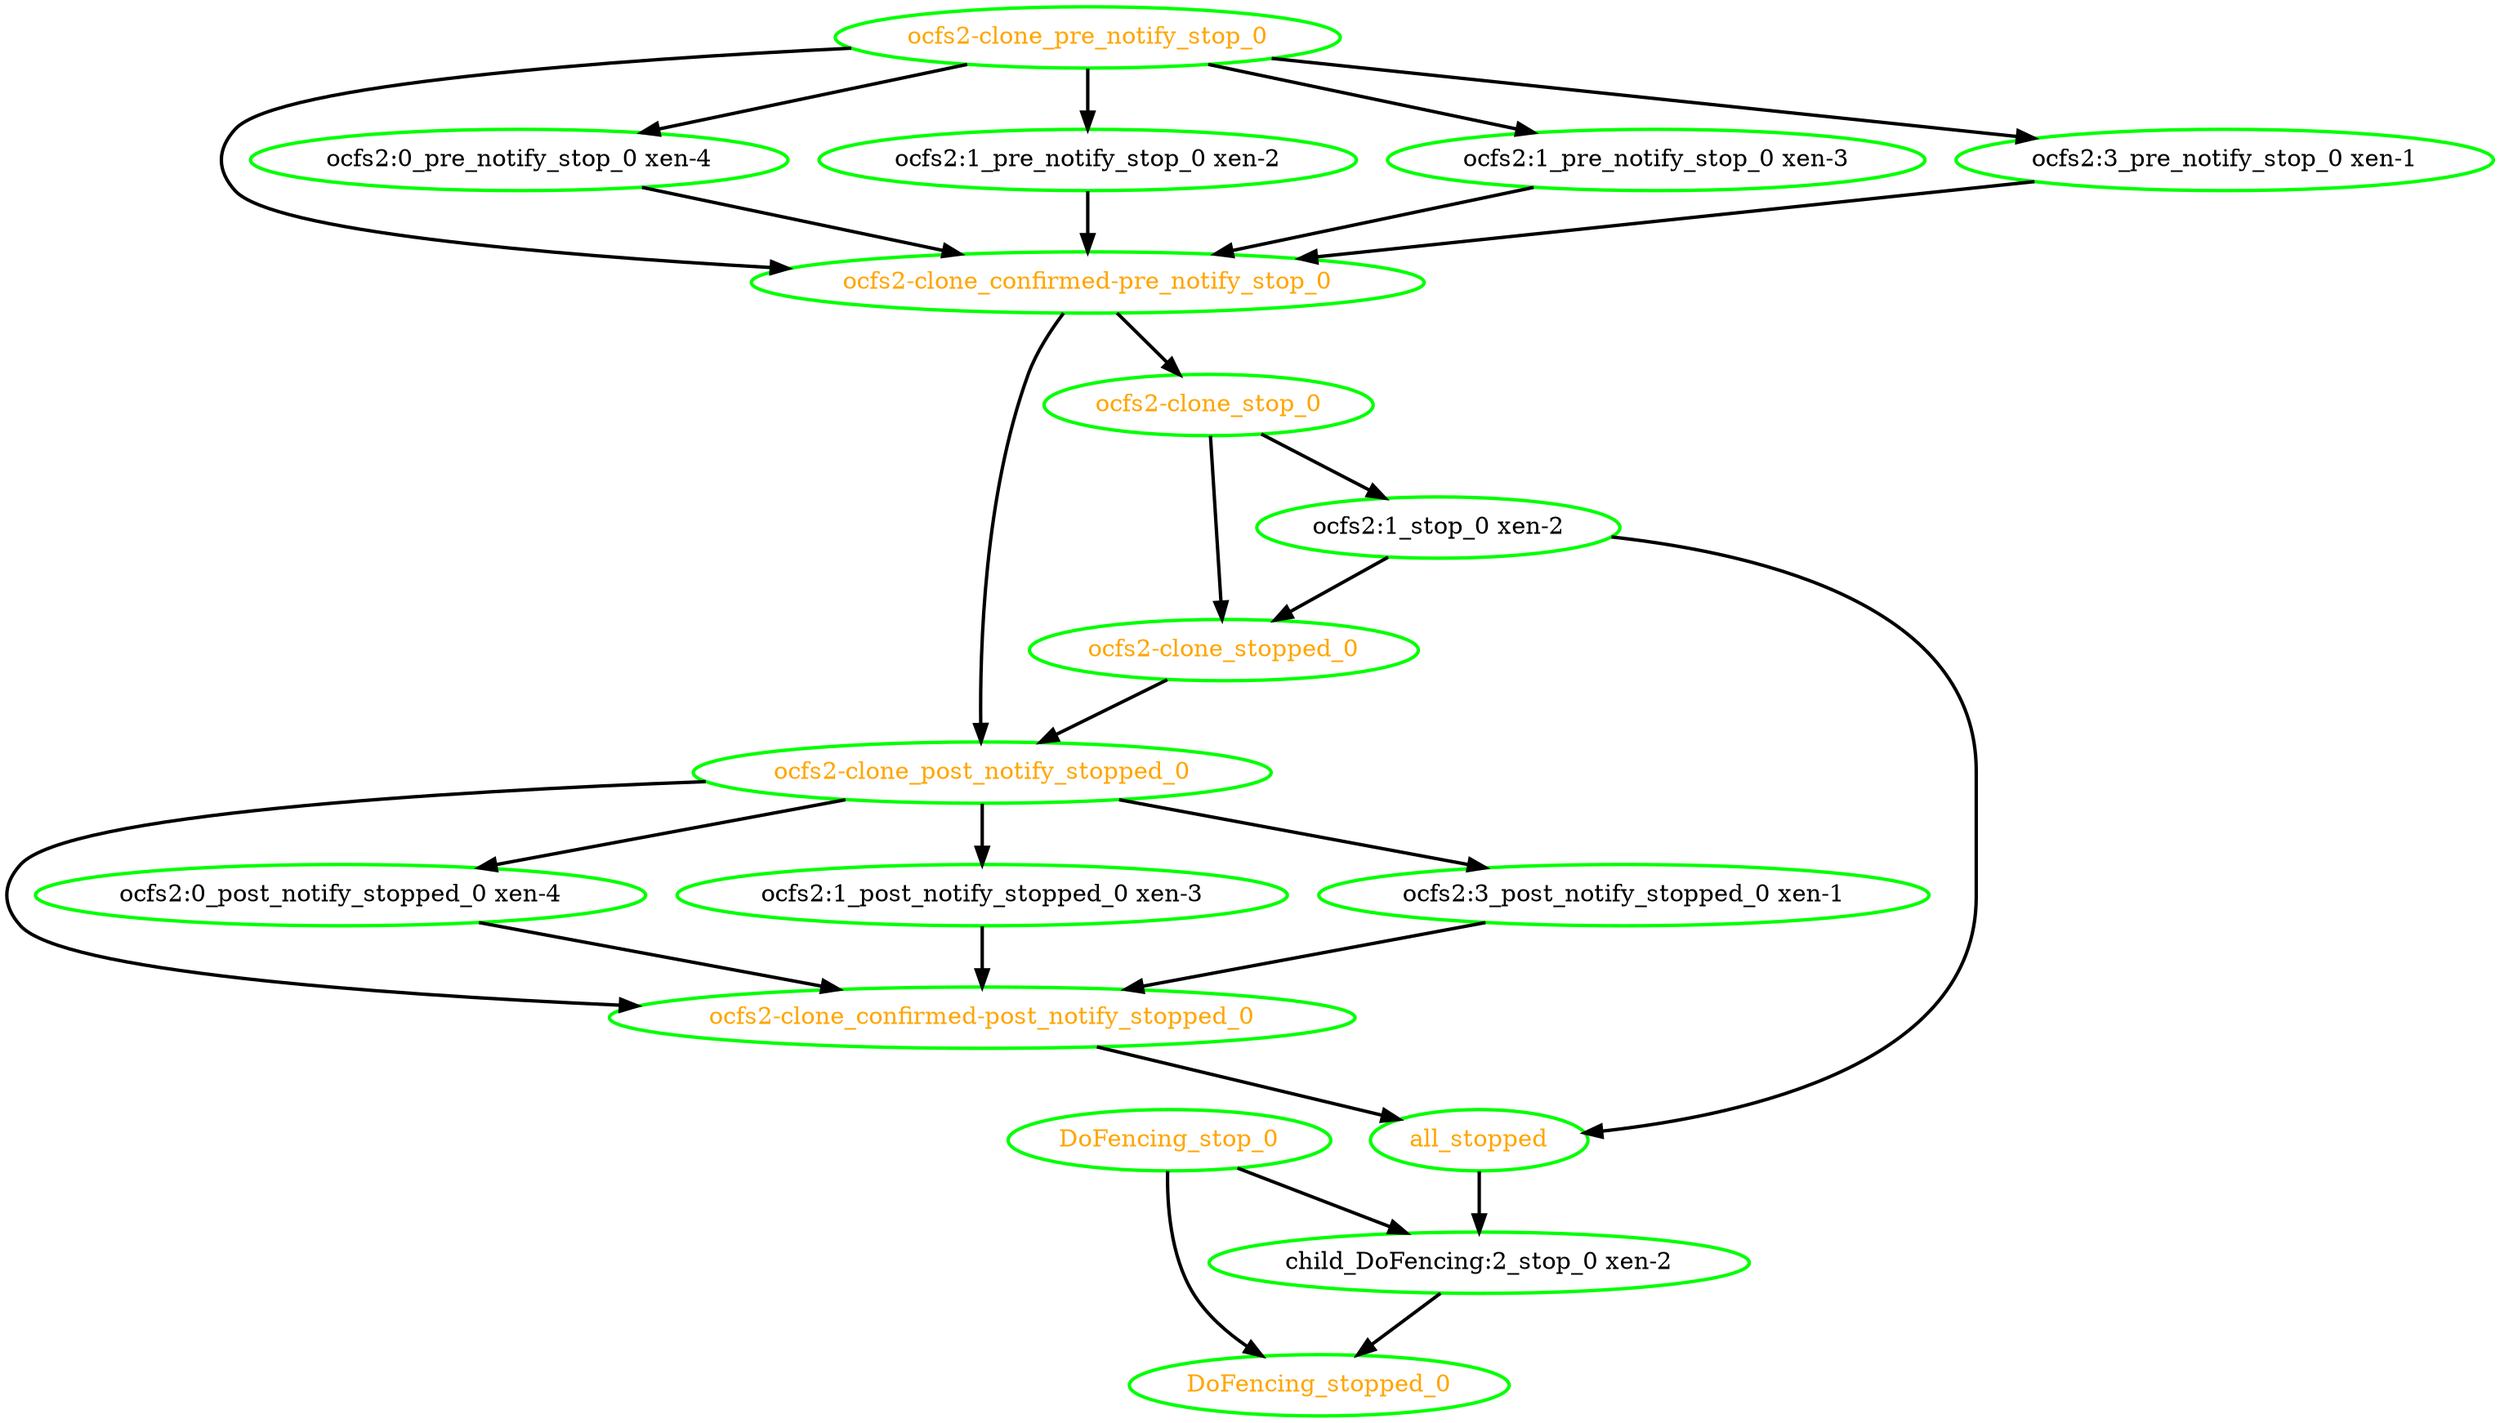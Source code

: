  digraph "g" {
"DoFencing_stop_0" -> "DoFencing_stopped_0" [ style = bold]
"DoFencing_stop_0" -> "child_DoFencing:2_stop_0 xen-2" [ style = bold]
"DoFencing_stop_0" [ style=bold color="green" fontcolor="orange" ]
"DoFencing_stopped_0" [ style=bold color="green" fontcolor="orange" ]
"all_stopped" -> "child_DoFencing:2_stop_0 xen-2" [ style = bold]
"all_stopped" [ style=bold color="green" fontcolor="orange" ]
"child_DoFencing:2_stop_0 xen-2" -> "DoFencing_stopped_0" [ style = bold]
"child_DoFencing:2_stop_0 xen-2" [ style=bold color="green" fontcolor="black" ]
"ocfs2-clone_confirmed-post_notify_stopped_0" -> "all_stopped" [ style = bold]
"ocfs2-clone_confirmed-post_notify_stopped_0" [ style=bold color="green" fontcolor="orange" ]
"ocfs2-clone_confirmed-pre_notify_stop_0" -> "ocfs2-clone_post_notify_stopped_0" [ style = bold]
"ocfs2-clone_confirmed-pre_notify_stop_0" -> "ocfs2-clone_stop_0" [ style = bold]
"ocfs2-clone_confirmed-pre_notify_stop_0" [ style=bold color="green" fontcolor="orange" ]
"ocfs2-clone_post_notify_stopped_0" -> "ocfs2-clone_confirmed-post_notify_stopped_0" [ style = bold]
"ocfs2-clone_post_notify_stopped_0" -> "ocfs2:0_post_notify_stopped_0 xen-4" [ style = bold]
"ocfs2-clone_post_notify_stopped_0" -> "ocfs2:1_post_notify_stopped_0 xen-3" [ style = bold]
"ocfs2-clone_post_notify_stopped_0" -> "ocfs2:3_post_notify_stopped_0 xen-1" [ style = bold]
"ocfs2-clone_post_notify_stopped_0" [ style=bold color="green" fontcolor="orange" ]
"ocfs2-clone_pre_notify_stop_0" -> "ocfs2-clone_confirmed-pre_notify_stop_0" [ style = bold]
"ocfs2-clone_pre_notify_stop_0" -> "ocfs2:0_pre_notify_stop_0 xen-4" [ style = bold]
"ocfs2-clone_pre_notify_stop_0" -> "ocfs2:1_pre_notify_stop_0 xen-2" [ style = bold]
"ocfs2-clone_pre_notify_stop_0" -> "ocfs2:1_pre_notify_stop_0 xen-3" [ style = bold]
"ocfs2-clone_pre_notify_stop_0" -> "ocfs2:3_pre_notify_stop_0 xen-1" [ style = bold]
"ocfs2-clone_pre_notify_stop_0" [ style=bold color="green" fontcolor="orange" ]
"ocfs2-clone_stop_0" -> "ocfs2-clone_stopped_0" [ style = bold]
"ocfs2-clone_stop_0" -> "ocfs2:1_stop_0 xen-2" [ style = bold]
"ocfs2-clone_stop_0" [ style=bold color="green" fontcolor="orange" ]
"ocfs2-clone_stopped_0" -> "ocfs2-clone_post_notify_stopped_0" [ style = bold]
"ocfs2-clone_stopped_0" [ style=bold color="green" fontcolor="orange" ]
"ocfs2:0_post_notify_stopped_0 xen-4" -> "ocfs2-clone_confirmed-post_notify_stopped_0" [ style = bold]
"ocfs2:0_post_notify_stopped_0 xen-4" [ style=bold color="green" fontcolor="black"]
"ocfs2:0_pre_notify_stop_0 xen-4" -> "ocfs2-clone_confirmed-pre_notify_stop_0" [ style = bold]
"ocfs2:0_pre_notify_stop_0 xen-4" [ style=bold color="green" fontcolor="black" ]
"ocfs2:1_post_notify_stopped_0 xen-3" -> "ocfs2-clone_confirmed-post_notify_stopped_0" [ style = bold]
"ocfs2:1_post_notify_stopped_0 xen-3" [ style=bold color="green" fontcolor="black"]
"ocfs2:1_pre_notify_stop_0 xen-2" -> "ocfs2-clone_confirmed-pre_notify_stop_0" [ style = bold]
"ocfs2:1_pre_notify_stop_0 xen-2" [ style=bold color="green" fontcolor="black"]
"ocfs2:1_pre_notify_stop_0 xen-3" -> "ocfs2-clone_confirmed-pre_notify_stop_0" [ style = bold]
"ocfs2:1_pre_notify_stop_0 xen-3" [ style=bold color="green" fontcolor="black" ]
"ocfs2:1_stop_0 xen-2" -> "all_stopped" [ style = bold]
"ocfs2:1_stop_0 xen-2" -> "ocfs2-clone_stopped_0" [ style = bold]
"ocfs2:1_stop_0 xen-2" [ style=bold color="green" fontcolor="black"]
"ocfs2:3_post_notify_stopped_0 xen-1" -> "ocfs2-clone_confirmed-post_notify_stopped_0" [ style = bold]
"ocfs2:3_post_notify_stopped_0 xen-1" [ style=bold color="green" fontcolor="black"]
"ocfs2:3_pre_notify_stop_0 xen-1" -> "ocfs2-clone_confirmed-pre_notify_stop_0" [ style = bold]
"ocfs2:3_pre_notify_stop_0 xen-1" [ style=bold color="green" fontcolor="black" ]
}
